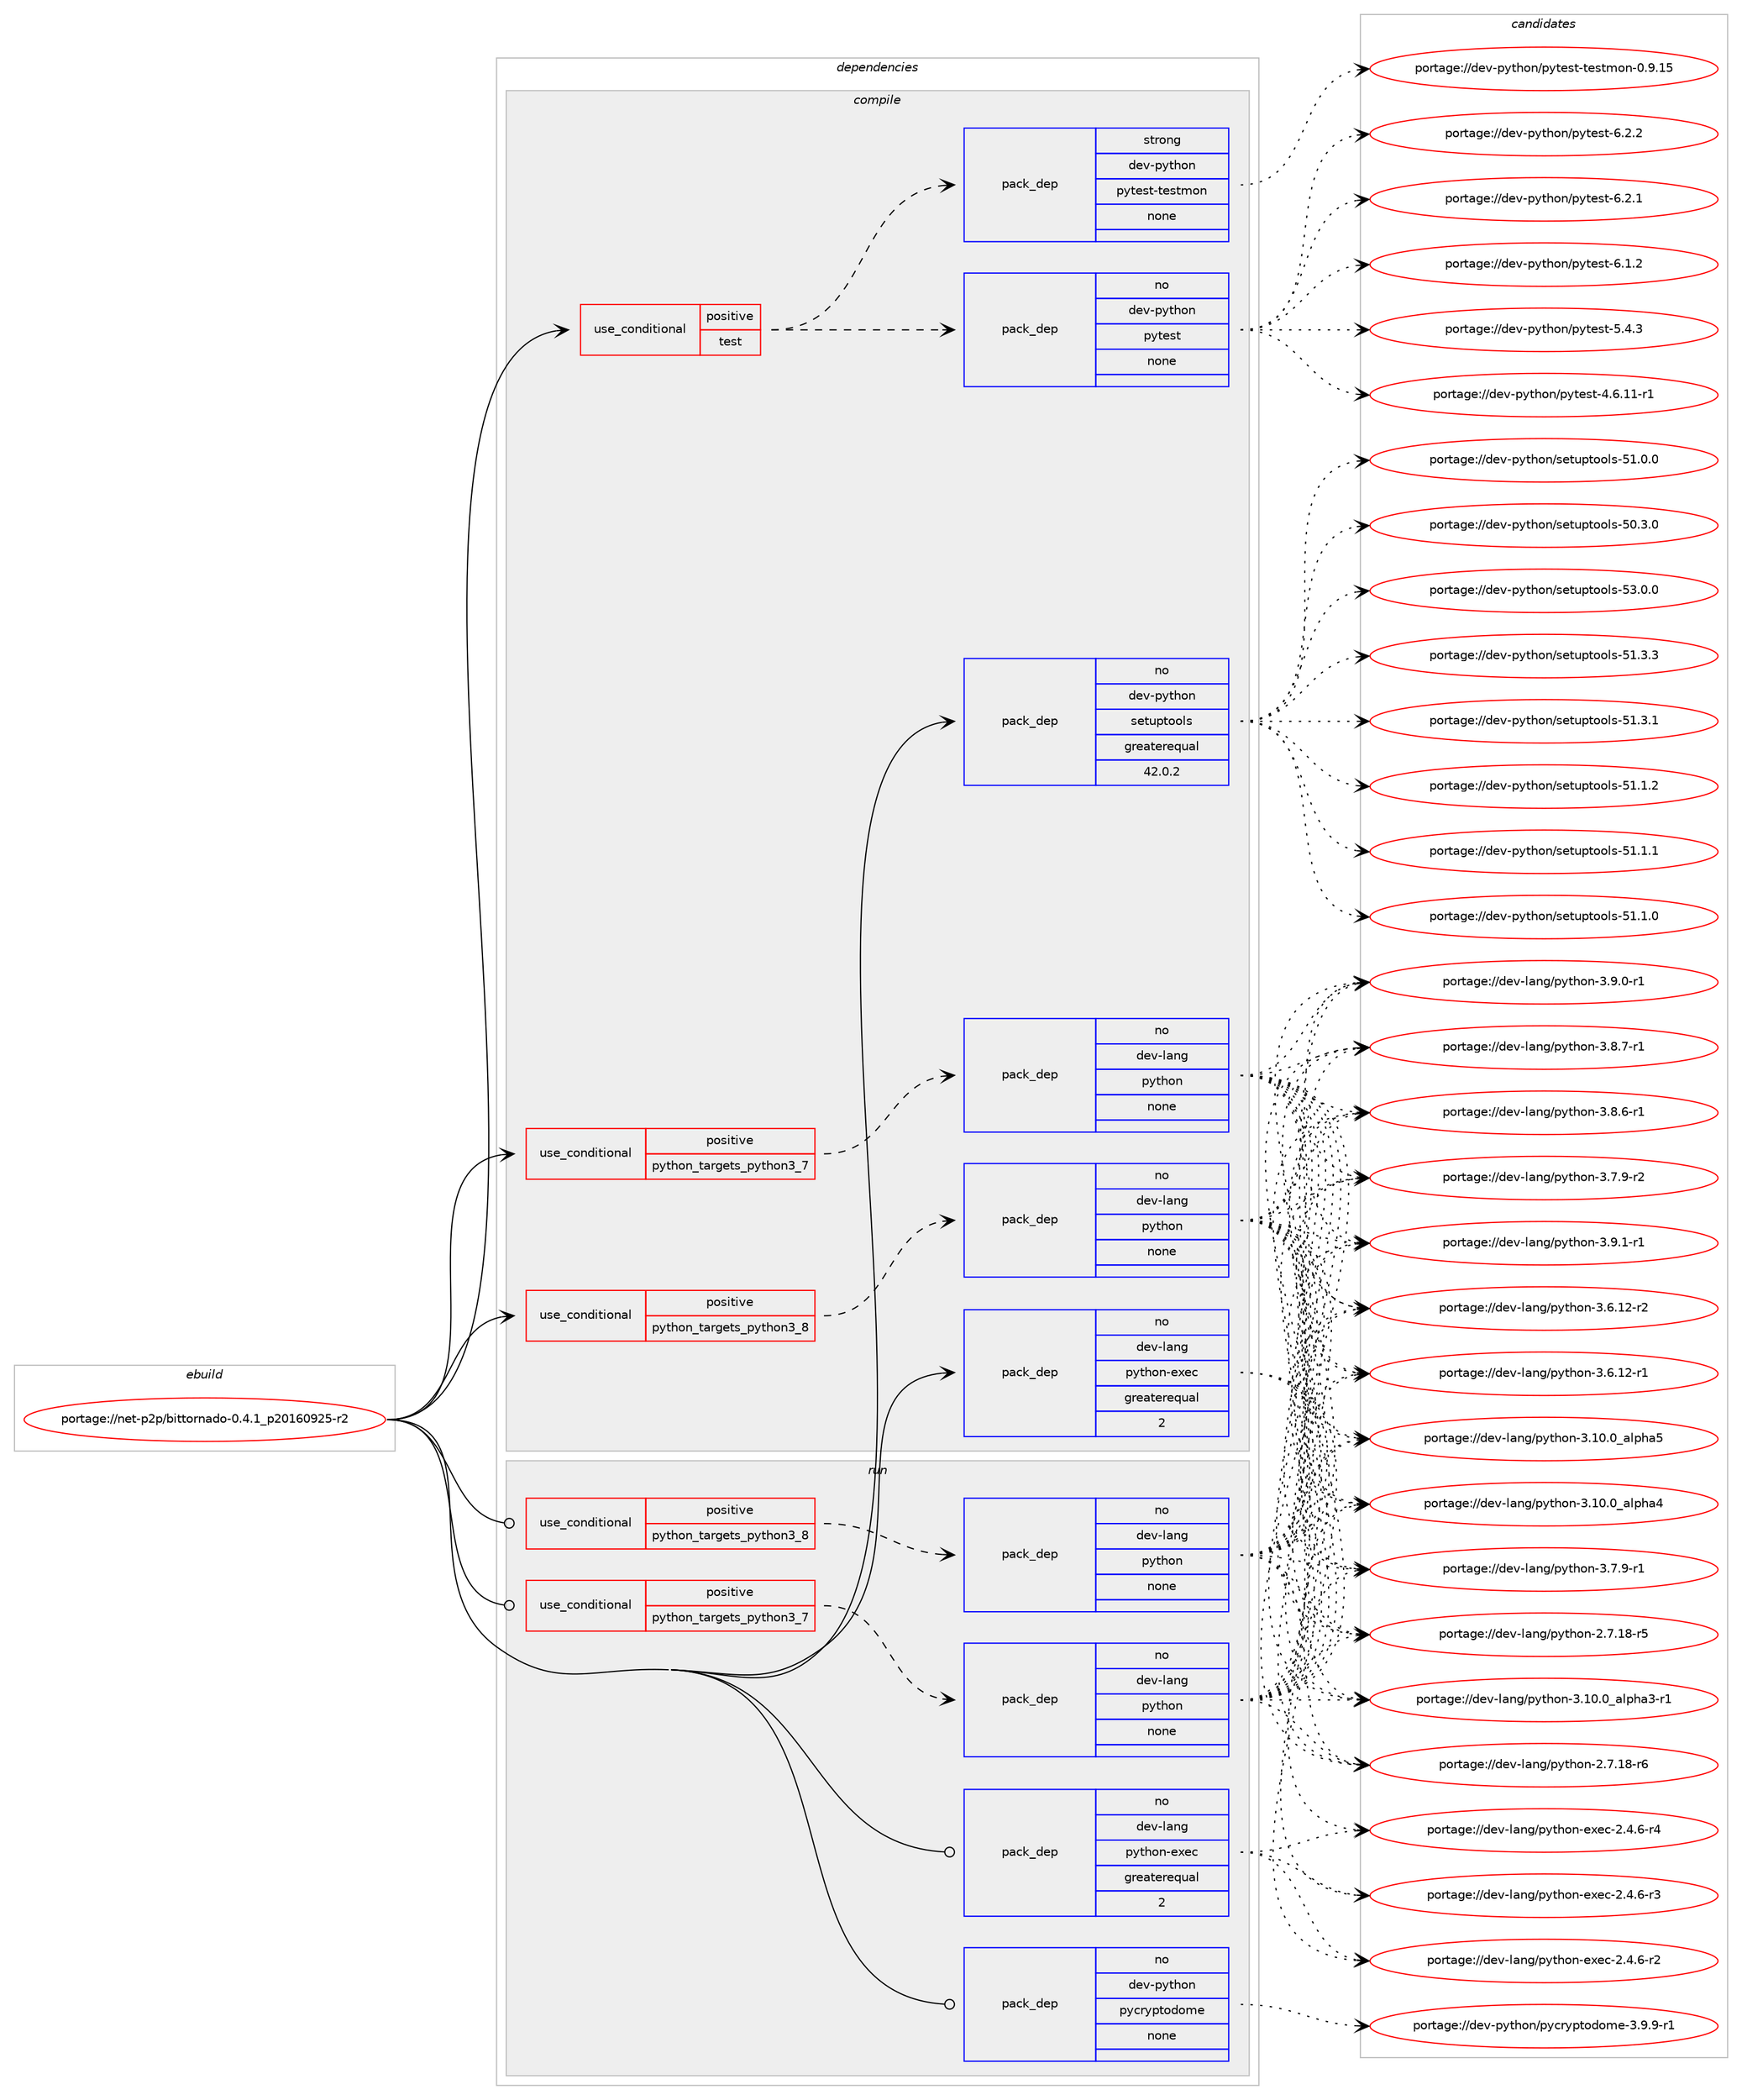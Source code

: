 digraph prolog {

# *************
# Graph options
# *************

newrank=true;
concentrate=true;
compound=true;
graph [rankdir=LR,fontname=Helvetica,fontsize=10,ranksep=1.5];#, ranksep=2.5, nodesep=0.2];
edge  [arrowhead=vee];
node  [fontname=Helvetica,fontsize=10];

# **********
# The ebuild
# **********

subgraph cluster_leftcol {
color=gray;
rank=same;
label=<<i>ebuild</i>>;
id [label="portage://net-p2p/bittornado-0.4.1_p20160925-r2", color=red, width=4, href="../net-p2p/bittornado-0.4.1_p20160925-r2.svg"];
}

# ****************
# The dependencies
# ****************

subgraph cluster_midcol {
color=gray;
label=<<i>dependencies</i>>;
subgraph cluster_compile {
fillcolor="#eeeeee";
style=filled;
label=<<i>compile</i>>;
subgraph cond6966 {
dependency22545 [label=<<TABLE BORDER="0" CELLBORDER="1" CELLSPACING="0" CELLPADDING="4"><TR><TD ROWSPAN="3" CELLPADDING="10">use_conditional</TD></TR><TR><TD>positive</TD></TR><TR><TD>python_targets_python3_7</TD></TR></TABLE>>, shape=none, color=red];
subgraph pack15407 {
dependency22546 [label=<<TABLE BORDER="0" CELLBORDER="1" CELLSPACING="0" CELLPADDING="4" WIDTH="220"><TR><TD ROWSPAN="6" CELLPADDING="30">pack_dep</TD></TR><TR><TD WIDTH="110">no</TD></TR><TR><TD>dev-lang</TD></TR><TR><TD>python</TD></TR><TR><TD>none</TD></TR><TR><TD></TD></TR></TABLE>>, shape=none, color=blue];
}
dependency22545:e -> dependency22546:w [weight=20,style="dashed",arrowhead="vee"];
}
id:e -> dependency22545:w [weight=20,style="solid",arrowhead="vee"];
subgraph cond6967 {
dependency22547 [label=<<TABLE BORDER="0" CELLBORDER="1" CELLSPACING="0" CELLPADDING="4"><TR><TD ROWSPAN="3" CELLPADDING="10">use_conditional</TD></TR><TR><TD>positive</TD></TR><TR><TD>python_targets_python3_8</TD></TR></TABLE>>, shape=none, color=red];
subgraph pack15408 {
dependency22548 [label=<<TABLE BORDER="0" CELLBORDER="1" CELLSPACING="0" CELLPADDING="4" WIDTH="220"><TR><TD ROWSPAN="6" CELLPADDING="30">pack_dep</TD></TR><TR><TD WIDTH="110">no</TD></TR><TR><TD>dev-lang</TD></TR><TR><TD>python</TD></TR><TR><TD>none</TD></TR><TR><TD></TD></TR></TABLE>>, shape=none, color=blue];
}
dependency22547:e -> dependency22548:w [weight=20,style="dashed",arrowhead="vee"];
}
id:e -> dependency22547:w [weight=20,style="solid",arrowhead="vee"];
subgraph cond6968 {
dependency22549 [label=<<TABLE BORDER="0" CELLBORDER="1" CELLSPACING="0" CELLPADDING="4"><TR><TD ROWSPAN="3" CELLPADDING="10">use_conditional</TD></TR><TR><TD>positive</TD></TR><TR><TD>test</TD></TR></TABLE>>, shape=none, color=red];
subgraph pack15409 {
dependency22550 [label=<<TABLE BORDER="0" CELLBORDER="1" CELLSPACING="0" CELLPADDING="4" WIDTH="220"><TR><TD ROWSPAN="6" CELLPADDING="30">pack_dep</TD></TR><TR><TD WIDTH="110">no</TD></TR><TR><TD>dev-python</TD></TR><TR><TD>pytest</TD></TR><TR><TD>none</TD></TR><TR><TD></TD></TR></TABLE>>, shape=none, color=blue];
}
dependency22549:e -> dependency22550:w [weight=20,style="dashed",arrowhead="vee"];
subgraph pack15410 {
dependency22551 [label=<<TABLE BORDER="0" CELLBORDER="1" CELLSPACING="0" CELLPADDING="4" WIDTH="220"><TR><TD ROWSPAN="6" CELLPADDING="30">pack_dep</TD></TR><TR><TD WIDTH="110">strong</TD></TR><TR><TD>dev-python</TD></TR><TR><TD>pytest-testmon</TD></TR><TR><TD>none</TD></TR><TR><TD></TD></TR></TABLE>>, shape=none, color=blue];
}
dependency22549:e -> dependency22551:w [weight=20,style="dashed",arrowhead="vee"];
}
id:e -> dependency22549:w [weight=20,style="solid",arrowhead="vee"];
subgraph pack15411 {
dependency22552 [label=<<TABLE BORDER="0" CELLBORDER="1" CELLSPACING="0" CELLPADDING="4" WIDTH="220"><TR><TD ROWSPAN="6" CELLPADDING="30">pack_dep</TD></TR><TR><TD WIDTH="110">no</TD></TR><TR><TD>dev-lang</TD></TR><TR><TD>python-exec</TD></TR><TR><TD>greaterequal</TD></TR><TR><TD>2</TD></TR></TABLE>>, shape=none, color=blue];
}
id:e -> dependency22552:w [weight=20,style="solid",arrowhead="vee"];
subgraph pack15412 {
dependency22553 [label=<<TABLE BORDER="0" CELLBORDER="1" CELLSPACING="0" CELLPADDING="4" WIDTH="220"><TR><TD ROWSPAN="6" CELLPADDING="30">pack_dep</TD></TR><TR><TD WIDTH="110">no</TD></TR><TR><TD>dev-python</TD></TR><TR><TD>setuptools</TD></TR><TR><TD>greaterequal</TD></TR><TR><TD>42.0.2</TD></TR></TABLE>>, shape=none, color=blue];
}
id:e -> dependency22553:w [weight=20,style="solid",arrowhead="vee"];
}
subgraph cluster_compileandrun {
fillcolor="#eeeeee";
style=filled;
label=<<i>compile and run</i>>;
}
subgraph cluster_run {
fillcolor="#eeeeee";
style=filled;
label=<<i>run</i>>;
subgraph cond6969 {
dependency22554 [label=<<TABLE BORDER="0" CELLBORDER="1" CELLSPACING="0" CELLPADDING="4"><TR><TD ROWSPAN="3" CELLPADDING="10">use_conditional</TD></TR><TR><TD>positive</TD></TR><TR><TD>python_targets_python3_7</TD></TR></TABLE>>, shape=none, color=red];
subgraph pack15413 {
dependency22555 [label=<<TABLE BORDER="0" CELLBORDER="1" CELLSPACING="0" CELLPADDING="4" WIDTH="220"><TR><TD ROWSPAN="6" CELLPADDING="30">pack_dep</TD></TR><TR><TD WIDTH="110">no</TD></TR><TR><TD>dev-lang</TD></TR><TR><TD>python</TD></TR><TR><TD>none</TD></TR><TR><TD></TD></TR></TABLE>>, shape=none, color=blue];
}
dependency22554:e -> dependency22555:w [weight=20,style="dashed",arrowhead="vee"];
}
id:e -> dependency22554:w [weight=20,style="solid",arrowhead="odot"];
subgraph cond6970 {
dependency22556 [label=<<TABLE BORDER="0" CELLBORDER="1" CELLSPACING="0" CELLPADDING="4"><TR><TD ROWSPAN="3" CELLPADDING="10">use_conditional</TD></TR><TR><TD>positive</TD></TR><TR><TD>python_targets_python3_8</TD></TR></TABLE>>, shape=none, color=red];
subgraph pack15414 {
dependency22557 [label=<<TABLE BORDER="0" CELLBORDER="1" CELLSPACING="0" CELLPADDING="4" WIDTH="220"><TR><TD ROWSPAN="6" CELLPADDING="30">pack_dep</TD></TR><TR><TD WIDTH="110">no</TD></TR><TR><TD>dev-lang</TD></TR><TR><TD>python</TD></TR><TR><TD>none</TD></TR><TR><TD></TD></TR></TABLE>>, shape=none, color=blue];
}
dependency22556:e -> dependency22557:w [weight=20,style="dashed",arrowhead="vee"];
}
id:e -> dependency22556:w [weight=20,style="solid",arrowhead="odot"];
subgraph pack15415 {
dependency22558 [label=<<TABLE BORDER="0" CELLBORDER="1" CELLSPACING="0" CELLPADDING="4" WIDTH="220"><TR><TD ROWSPAN="6" CELLPADDING="30">pack_dep</TD></TR><TR><TD WIDTH="110">no</TD></TR><TR><TD>dev-lang</TD></TR><TR><TD>python-exec</TD></TR><TR><TD>greaterequal</TD></TR><TR><TD>2</TD></TR></TABLE>>, shape=none, color=blue];
}
id:e -> dependency22558:w [weight=20,style="solid",arrowhead="odot"];
subgraph pack15416 {
dependency22559 [label=<<TABLE BORDER="0" CELLBORDER="1" CELLSPACING="0" CELLPADDING="4" WIDTH="220"><TR><TD ROWSPAN="6" CELLPADDING="30">pack_dep</TD></TR><TR><TD WIDTH="110">no</TD></TR><TR><TD>dev-python</TD></TR><TR><TD>pycryptodome</TD></TR><TR><TD>none</TD></TR><TR><TD></TD></TR></TABLE>>, shape=none, color=blue];
}
id:e -> dependency22559:w [weight=20,style="solid",arrowhead="odot"];
}
}

# **************
# The candidates
# **************

subgraph cluster_choices {
rank=same;
color=gray;
label=<<i>candidates</i>>;

subgraph choice15407 {
color=black;
nodesep=1;
choice1001011184510897110103471121211161041111104551465746494511449 [label="portage://dev-lang/python-3.9.1-r1", color=red, width=4,href="../dev-lang/python-3.9.1-r1.svg"];
choice1001011184510897110103471121211161041111104551465746484511449 [label="portage://dev-lang/python-3.9.0-r1", color=red, width=4,href="../dev-lang/python-3.9.0-r1.svg"];
choice1001011184510897110103471121211161041111104551465646554511449 [label="portage://dev-lang/python-3.8.7-r1", color=red, width=4,href="../dev-lang/python-3.8.7-r1.svg"];
choice1001011184510897110103471121211161041111104551465646544511449 [label="portage://dev-lang/python-3.8.6-r1", color=red, width=4,href="../dev-lang/python-3.8.6-r1.svg"];
choice1001011184510897110103471121211161041111104551465546574511450 [label="portage://dev-lang/python-3.7.9-r2", color=red, width=4,href="../dev-lang/python-3.7.9-r2.svg"];
choice1001011184510897110103471121211161041111104551465546574511449 [label="portage://dev-lang/python-3.7.9-r1", color=red, width=4,href="../dev-lang/python-3.7.9-r1.svg"];
choice100101118451089711010347112121116104111110455146544649504511450 [label="portage://dev-lang/python-3.6.12-r2", color=red, width=4,href="../dev-lang/python-3.6.12-r2.svg"];
choice100101118451089711010347112121116104111110455146544649504511449 [label="portage://dev-lang/python-3.6.12-r1", color=red, width=4,href="../dev-lang/python-3.6.12-r1.svg"];
choice1001011184510897110103471121211161041111104551464948464895971081121049753 [label="portage://dev-lang/python-3.10.0_alpha5", color=red, width=4,href="../dev-lang/python-3.10.0_alpha5.svg"];
choice1001011184510897110103471121211161041111104551464948464895971081121049752 [label="portage://dev-lang/python-3.10.0_alpha4", color=red, width=4,href="../dev-lang/python-3.10.0_alpha4.svg"];
choice10010111845108971101034711212111610411111045514649484648959710811210497514511449 [label="portage://dev-lang/python-3.10.0_alpha3-r1", color=red, width=4,href="../dev-lang/python-3.10.0_alpha3-r1.svg"];
choice100101118451089711010347112121116104111110455046554649564511454 [label="portage://dev-lang/python-2.7.18-r6", color=red, width=4,href="../dev-lang/python-2.7.18-r6.svg"];
choice100101118451089711010347112121116104111110455046554649564511453 [label="portage://dev-lang/python-2.7.18-r5", color=red, width=4,href="../dev-lang/python-2.7.18-r5.svg"];
dependency22546:e -> choice1001011184510897110103471121211161041111104551465746494511449:w [style=dotted,weight="100"];
dependency22546:e -> choice1001011184510897110103471121211161041111104551465746484511449:w [style=dotted,weight="100"];
dependency22546:e -> choice1001011184510897110103471121211161041111104551465646554511449:w [style=dotted,weight="100"];
dependency22546:e -> choice1001011184510897110103471121211161041111104551465646544511449:w [style=dotted,weight="100"];
dependency22546:e -> choice1001011184510897110103471121211161041111104551465546574511450:w [style=dotted,weight="100"];
dependency22546:e -> choice1001011184510897110103471121211161041111104551465546574511449:w [style=dotted,weight="100"];
dependency22546:e -> choice100101118451089711010347112121116104111110455146544649504511450:w [style=dotted,weight="100"];
dependency22546:e -> choice100101118451089711010347112121116104111110455146544649504511449:w [style=dotted,weight="100"];
dependency22546:e -> choice1001011184510897110103471121211161041111104551464948464895971081121049753:w [style=dotted,weight="100"];
dependency22546:e -> choice1001011184510897110103471121211161041111104551464948464895971081121049752:w [style=dotted,weight="100"];
dependency22546:e -> choice10010111845108971101034711212111610411111045514649484648959710811210497514511449:w [style=dotted,weight="100"];
dependency22546:e -> choice100101118451089711010347112121116104111110455046554649564511454:w [style=dotted,weight="100"];
dependency22546:e -> choice100101118451089711010347112121116104111110455046554649564511453:w [style=dotted,weight="100"];
}
subgraph choice15408 {
color=black;
nodesep=1;
choice1001011184510897110103471121211161041111104551465746494511449 [label="portage://dev-lang/python-3.9.1-r1", color=red, width=4,href="../dev-lang/python-3.9.1-r1.svg"];
choice1001011184510897110103471121211161041111104551465746484511449 [label="portage://dev-lang/python-3.9.0-r1", color=red, width=4,href="../dev-lang/python-3.9.0-r1.svg"];
choice1001011184510897110103471121211161041111104551465646554511449 [label="portage://dev-lang/python-3.8.7-r1", color=red, width=4,href="../dev-lang/python-3.8.7-r1.svg"];
choice1001011184510897110103471121211161041111104551465646544511449 [label="portage://dev-lang/python-3.8.6-r1", color=red, width=4,href="../dev-lang/python-3.8.6-r1.svg"];
choice1001011184510897110103471121211161041111104551465546574511450 [label="portage://dev-lang/python-3.7.9-r2", color=red, width=4,href="../dev-lang/python-3.7.9-r2.svg"];
choice1001011184510897110103471121211161041111104551465546574511449 [label="portage://dev-lang/python-3.7.9-r1", color=red, width=4,href="../dev-lang/python-3.7.9-r1.svg"];
choice100101118451089711010347112121116104111110455146544649504511450 [label="portage://dev-lang/python-3.6.12-r2", color=red, width=4,href="../dev-lang/python-3.6.12-r2.svg"];
choice100101118451089711010347112121116104111110455146544649504511449 [label="portage://dev-lang/python-3.6.12-r1", color=red, width=4,href="../dev-lang/python-3.6.12-r1.svg"];
choice1001011184510897110103471121211161041111104551464948464895971081121049753 [label="portage://dev-lang/python-3.10.0_alpha5", color=red, width=4,href="../dev-lang/python-3.10.0_alpha5.svg"];
choice1001011184510897110103471121211161041111104551464948464895971081121049752 [label="portage://dev-lang/python-3.10.0_alpha4", color=red, width=4,href="../dev-lang/python-3.10.0_alpha4.svg"];
choice10010111845108971101034711212111610411111045514649484648959710811210497514511449 [label="portage://dev-lang/python-3.10.0_alpha3-r1", color=red, width=4,href="../dev-lang/python-3.10.0_alpha3-r1.svg"];
choice100101118451089711010347112121116104111110455046554649564511454 [label="portage://dev-lang/python-2.7.18-r6", color=red, width=4,href="../dev-lang/python-2.7.18-r6.svg"];
choice100101118451089711010347112121116104111110455046554649564511453 [label="portage://dev-lang/python-2.7.18-r5", color=red, width=4,href="../dev-lang/python-2.7.18-r5.svg"];
dependency22548:e -> choice1001011184510897110103471121211161041111104551465746494511449:w [style=dotted,weight="100"];
dependency22548:e -> choice1001011184510897110103471121211161041111104551465746484511449:w [style=dotted,weight="100"];
dependency22548:e -> choice1001011184510897110103471121211161041111104551465646554511449:w [style=dotted,weight="100"];
dependency22548:e -> choice1001011184510897110103471121211161041111104551465646544511449:w [style=dotted,weight="100"];
dependency22548:e -> choice1001011184510897110103471121211161041111104551465546574511450:w [style=dotted,weight="100"];
dependency22548:e -> choice1001011184510897110103471121211161041111104551465546574511449:w [style=dotted,weight="100"];
dependency22548:e -> choice100101118451089711010347112121116104111110455146544649504511450:w [style=dotted,weight="100"];
dependency22548:e -> choice100101118451089711010347112121116104111110455146544649504511449:w [style=dotted,weight="100"];
dependency22548:e -> choice1001011184510897110103471121211161041111104551464948464895971081121049753:w [style=dotted,weight="100"];
dependency22548:e -> choice1001011184510897110103471121211161041111104551464948464895971081121049752:w [style=dotted,weight="100"];
dependency22548:e -> choice10010111845108971101034711212111610411111045514649484648959710811210497514511449:w [style=dotted,weight="100"];
dependency22548:e -> choice100101118451089711010347112121116104111110455046554649564511454:w [style=dotted,weight="100"];
dependency22548:e -> choice100101118451089711010347112121116104111110455046554649564511453:w [style=dotted,weight="100"];
}
subgraph choice15409 {
color=black;
nodesep=1;
choice1001011184511212111610411111047112121116101115116455446504650 [label="portage://dev-python/pytest-6.2.2", color=red, width=4,href="../dev-python/pytest-6.2.2.svg"];
choice1001011184511212111610411111047112121116101115116455446504649 [label="portage://dev-python/pytest-6.2.1", color=red, width=4,href="../dev-python/pytest-6.2.1.svg"];
choice1001011184511212111610411111047112121116101115116455446494650 [label="portage://dev-python/pytest-6.1.2", color=red, width=4,href="../dev-python/pytest-6.1.2.svg"];
choice1001011184511212111610411111047112121116101115116455346524651 [label="portage://dev-python/pytest-5.4.3", color=red, width=4,href="../dev-python/pytest-5.4.3.svg"];
choice1001011184511212111610411111047112121116101115116455246544649494511449 [label="portage://dev-python/pytest-4.6.11-r1", color=red, width=4,href="../dev-python/pytest-4.6.11-r1.svg"];
dependency22550:e -> choice1001011184511212111610411111047112121116101115116455446504650:w [style=dotted,weight="100"];
dependency22550:e -> choice1001011184511212111610411111047112121116101115116455446504649:w [style=dotted,weight="100"];
dependency22550:e -> choice1001011184511212111610411111047112121116101115116455446494650:w [style=dotted,weight="100"];
dependency22550:e -> choice1001011184511212111610411111047112121116101115116455346524651:w [style=dotted,weight="100"];
dependency22550:e -> choice1001011184511212111610411111047112121116101115116455246544649494511449:w [style=dotted,weight="100"];
}
subgraph choice15410 {
color=black;
nodesep=1;
choice10010111845112121116104111110471121211161011151164511610111511610911111045484657464953 [label="portage://dev-python/pytest-testmon-0.9.15", color=red, width=4,href="../dev-python/pytest-testmon-0.9.15.svg"];
dependency22551:e -> choice10010111845112121116104111110471121211161011151164511610111511610911111045484657464953:w [style=dotted,weight="100"];
}
subgraph choice15411 {
color=black;
nodesep=1;
choice10010111845108971101034711212111610411111045101120101994550465246544511452 [label="portage://dev-lang/python-exec-2.4.6-r4", color=red, width=4,href="../dev-lang/python-exec-2.4.6-r4.svg"];
choice10010111845108971101034711212111610411111045101120101994550465246544511451 [label="portage://dev-lang/python-exec-2.4.6-r3", color=red, width=4,href="../dev-lang/python-exec-2.4.6-r3.svg"];
choice10010111845108971101034711212111610411111045101120101994550465246544511450 [label="portage://dev-lang/python-exec-2.4.6-r2", color=red, width=4,href="../dev-lang/python-exec-2.4.6-r2.svg"];
dependency22552:e -> choice10010111845108971101034711212111610411111045101120101994550465246544511452:w [style=dotted,weight="100"];
dependency22552:e -> choice10010111845108971101034711212111610411111045101120101994550465246544511451:w [style=dotted,weight="100"];
dependency22552:e -> choice10010111845108971101034711212111610411111045101120101994550465246544511450:w [style=dotted,weight="100"];
}
subgraph choice15412 {
color=black;
nodesep=1;
choice100101118451121211161041111104711510111611711211611111110811545535146484648 [label="portage://dev-python/setuptools-53.0.0", color=red, width=4,href="../dev-python/setuptools-53.0.0.svg"];
choice100101118451121211161041111104711510111611711211611111110811545534946514651 [label="portage://dev-python/setuptools-51.3.3", color=red, width=4,href="../dev-python/setuptools-51.3.3.svg"];
choice100101118451121211161041111104711510111611711211611111110811545534946514649 [label="portage://dev-python/setuptools-51.3.1", color=red, width=4,href="../dev-python/setuptools-51.3.1.svg"];
choice100101118451121211161041111104711510111611711211611111110811545534946494650 [label="portage://dev-python/setuptools-51.1.2", color=red, width=4,href="../dev-python/setuptools-51.1.2.svg"];
choice100101118451121211161041111104711510111611711211611111110811545534946494649 [label="portage://dev-python/setuptools-51.1.1", color=red, width=4,href="../dev-python/setuptools-51.1.1.svg"];
choice100101118451121211161041111104711510111611711211611111110811545534946494648 [label="portage://dev-python/setuptools-51.1.0", color=red, width=4,href="../dev-python/setuptools-51.1.0.svg"];
choice100101118451121211161041111104711510111611711211611111110811545534946484648 [label="portage://dev-python/setuptools-51.0.0", color=red, width=4,href="../dev-python/setuptools-51.0.0.svg"];
choice100101118451121211161041111104711510111611711211611111110811545534846514648 [label="portage://dev-python/setuptools-50.3.0", color=red, width=4,href="../dev-python/setuptools-50.3.0.svg"];
dependency22553:e -> choice100101118451121211161041111104711510111611711211611111110811545535146484648:w [style=dotted,weight="100"];
dependency22553:e -> choice100101118451121211161041111104711510111611711211611111110811545534946514651:w [style=dotted,weight="100"];
dependency22553:e -> choice100101118451121211161041111104711510111611711211611111110811545534946514649:w [style=dotted,weight="100"];
dependency22553:e -> choice100101118451121211161041111104711510111611711211611111110811545534946494650:w [style=dotted,weight="100"];
dependency22553:e -> choice100101118451121211161041111104711510111611711211611111110811545534946494649:w [style=dotted,weight="100"];
dependency22553:e -> choice100101118451121211161041111104711510111611711211611111110811545534946494648:w [style=dotted,weight="100"];
dependency22553:e -> choice100101118451121211161041111104711510111611711211611111110811545534946484648:w [style=dotted,weight="100"];
dependency22553:e -> choice100101118451121211161041111104711510111611711211611111110811545534846514648:w [style=dotted,weight="100"];
}
subgraph choice15413 {
color=black;
nodesep=1;
choice1001011184510897110103471121211161041111104551465746494511449 [label="portage://dev-lang/python-3.9.1-r1", color=red, width=4,href="../dev-lang/python-3.9.1-r1.svg"];
choice1001011184510897110103471121211161041111104551465746484511449 [label="portage://dev-lang/python-3.9.0-r1", color=red, width=4,href="../dev-lang/python-3.9.0-r1.svg"];
choice1001011184510897110103471121211161041111104551465646554511449 [label="portage://dev-lang/python-3.8.7-r1", color=red, width=4,href="../dev-lang/python-3.8.7-r1.svg"];
choice1001011184510897110103471121211161041111104551465646544511449 [label="portage://dev-lang/python-3.8.6-r1", color=red, width=4,href="../dev-lang/python-3.8.6-r1.svg"];
choice1001011184510897110103471121211161041111104551465546574511450 [label="portage://dev-lang/python-3.7.9-r2", color=red, width=4,href="../dev-lang/python-3.7.9-r2.svg"];
choice1001011184510897110103471121211161041111104551465546574511449 [label="portage://dev-lang/python-3.7.9-r1", color=red, width=4,href="../dev-lang/python-3.7.9-r1.svg"];
choice100101118451089711010347112121116104111110455146544649504511450 [label="portage://dev-lang/python-3.6.12-r2", color=red, width=4,href="../dev-lang/python-3.6.12-r2.svg"];
choice100101118451089711010347112121116104111110455146544649504511449 [label="portage://dev-lang/python-3.6.12-r1", color=red, width=4,href="../dev-lang/python-3.6.12-r1.svg"];
choice1001011184510897110103471121211161041111104551464948464895971081121049753 [label="portage://dev-lang/python-3.10.0_alpha5", color=red, width=4,href="../dev-lang/python-3.10.0_alpha5.svg"];
choice1001011184510897110103471121211161041111104551464948464895971081121049752 [label="portage://dev-lang/python-3.10.0_alpha4", color=red, width=4,href="../dev-lang/python-3.10.0_alpha4.svg"];
choice10010111845108971101034711212111610411111045514649484648959710811210497514511449 [label="portage://dev-lang/python-3.10.0_alpha3-r1", color=red, width=4,href="../dev-lang/python-3.10.0_alpha3-r1.svg"];
choice100101118451089711010347112121116104111110455046554649564511454 [label="portage://dev-lang/python-2.7.18-r6", color=red, width=4,href="../dev-lang/python-2.7.18-r6.svg"];
choice100101118451089711010347112121116104111110455046554649564511453 [label="portage://dev-lang/python-2.7.18-r5", color=red, width=4,href="../dev-lang/python-2.7.18-r5.svg"];
dependency22555:e -> choice1001011184510897110103471121211161041111104551465746494511449:w [style=dotted,weight="100"];
dependency22555:e -> choice1001011184510897110103471121211161041111104551465746484511449:w [style=dotted,weight="100"];
dependency22555:e -> choice1001011184510897110103471121211161041111104551465646554511449:w [style=dotted,weight="100"];
dependency22555:e -> choice1001011184510897110103471121211161041111104551465646544511449:w [style=dotted,weight="100"];
dependency22555:e -> choice1001011184510897110103471121211161041111104551465546574511450:w [style=dotted,weight="100"];
dependency22555:e -> choice1001011184510897110103471121211161041111104551465546574511449:w [style=dotted,weight="100"];
dependency22555:e -> choice100101118451089711010347112121116104111110455146544649504511450:w [style=dotted,weight="100"];
dependency22555:e -> choice100101118451089711010347112121116104111110455146544649504511449:w [style=dotted,weight="100"];
dependency22555:e -> choice1001011184510897110103471121211161041111104551464948464895971081121049753:w [style=dotted,weight="100"];
dependency22555:e -> choice1001011184510897110103471121211161041111104551464948464895971081121049752:w [style=dotted,weight="100"];
dependency22555:e -> choice10010111845108971101034711212111610411111045514649484648959710811210497514511449:w [style=dotted,weight="100"];
dependency22555:e -> choice100101118451089711010347112121116104111110455046554649564511454:w [style=dotted,weight="100"];
dependency22555:e -> choice100101118451089711010347112121116104111110455046554649564511453:w [style=dotted,weight="100"];
}
subgraph choice15414 {
color=black;
nodesep=1;
choice1001011184510897110103471121211161041111104551465746494511449 [label="portage://dev-lang/python-3.9.1-r1", color=red, width=4,href="../dev-lang/python-3.9.1-r1.svg"];
choice1001011184510897110103471121211161041111104551465746484511449 [label="portage://dev-lang/python-3.9.0-r1", color=red, width=4,href="../dev-lang/python-3.9.0-r1.svg"];
choice1001011184510897110103471121211161041111104551465646554511449 [label="portage://dev-lang/python-3.8.7-r1", color=red, width=4,href="../dev-lang/python-3.8.7-r1.svg"];
choice1001011184510897110103471121211161041111104551465646544511449 [label="portage://dev-lang/python-3.8.6-r1", color=red, width=4,href="../dev-lang/python-3.8.6-r1.svg"];
choice1001011184510897110103471121211161041111104551465546574511450 [label="portage://dev-lang/python-3.7.9-r2", color=red, width=4,href="../dev-lang/python-3.7.9-r2.svg"];
choice1001011184510897110103471121211161041111104551465546574511449 [label="portage://dev-lang/python-3.7.9-r1", color=red, width=4,href="../dev-lang/python-3.7.9-r1.svg"];
choice100101118451089711010347112121116104111110455146544649504511450 [label="portage://dev-lang/python-3.6.12-r2", color=red, width=4,href="../dev-lang/python-3.6.12-r2.svg"];
choice100101118451089711010347112121116104111110455146544649504511449 [label="portage://dev-lang/python-3.6.12-r1", color=red, width=4,href="../dev-lang/python-3.6.12-r1.svg"];
choice1001011184510897110103471121211161041111104551464948464895971081121049753 [label="portage://dev-lang/python-3.10.0_alpha5", color=red, width=4,href="../dev-lang/python-3.10.0_alpha5.svg"];
choice1001011184510897110103471121211161041111104551464948464895971081121049752 [label="portage://dev-lang/python-3.10.0_alpha4", color=red, width=4,href="../dev-lang/python-3.10.0_alpha4.svg"];
choice10010111845108971101034711212111610411111045514649484648959710811210497514511449 [label="portage://dev-lang/python-3.10.0_alpha3-r1", color=red, width=4,href="../dev-lang/python-3.10.0_alpha3-r1.svg"];
choice100101118451089711010347112121116104111110455046554649564511454 [label="portage://dev-lang/python-2.7.18-r6", color=red, width=4,href="../dev-lang/python-2.7.18-r6.svg"];
choice100101118451089711010347112121116104111110455046554649564511453 [label="portage://dev-lang/python-2.7.18-r5", color=red, width=4,href="../dev-lang/python-2.7.18-r5.svg"];
dependency22557:e -> choice1001011184510897110103471121211161041111104551465746494511449:w [style=dotted,weight="100"];
dependency22557:e -> choice1001011184510897110103471121211161041111104551465746484511449:w [style=dotted,weight="100"];
dependency22557:e -> choice1001011184510897110103471121211161041111104551465646554511449:w [style=dotted,weight="100"];
dependency22557:e -> choice1001011184510897110103471121211161041111104551465646544511449:w [style=dotted,weight="100"];
dependency22557:e -> choice1001011184510897110103471121211161041111104551465546574511450:w [style=dotted,weight="100"];
dependency22557:e -> choice1001011184510897110103471121211161041111104551465546574511449:w [style=dotted,weight="100"];
dependency22557:e -> choice100101118451089711010347112121116104111110455146544649504511450:w [style=dotted,weight="100"];
dependency22557:e -> choice100101118451089711010347112121116104111110455146544649504511449:w [style=dotted,weight="100"];
dependency22557:e -> choice1001011184510897110103471121211161041111104551464948464895971081121049753:w [style=dotted,weight="100"];
dependency22557:e -> choice1001011184510897110103471121211161041111104551464948464895971081121049752:w [style=dotted,weight="100"];
dependency22557:e -> choice10010111845108971101034711212111610411111045514649484648959710811210497514511449:w [style=dotted,weight="100"];
dependency22557:e -> choice100101118451089711010347112121116104111110455046554649564511454:w [style=dotted,weight="100"];
dependency22557:e -> choice100101118451089711010347112121116104111110455046554649564511453:w [style=dotted,weight="100"];
}
subgraph choice15415 {
color=black;
nodesep=1;
choice10010111845108971101034711212111610411111045101120101994550465246544511452 [label="portage://dev-lang/python-exec-2.4.6-r4", color=red, width=4,href="../dev-lang/python-exec-2.4.6-r4.svg"];
choice10010111845108971101034711212111610411111045101120101994550465246544511451 [label="portage://dev-lang/python-exec-2.4.6-r3", color=red, width=4,href="../dev-lang/python-exec-2.4.6-r3.svg"];
choice10010111845108971101034711212111610411111045101120101994550465246544511450 [label="portage://dev-lang/python-exec-2.4.6-r2", color=red, width=4,href="../dev-lang/python-exec-2.4.6-r2.svg"];
dependency22558:e -> choice10010111845108971101034711212111610411111045101120101994550465246544511452:w [style=dotted,weight="100"];
dependency22558:e -> choice10010111845108971101034711212111610411111045101120101994550465246544511451:w [style=dotted,weight="100"];
dependency22558:e -> choice10010111845108971101034711212111610411111045101120101994550465246544511450:w [style=dotted,weight="100"];
}
subgraph choice15416 {
color=black;
nodesep=1;
choice1001011184511212111610411111047112121991141211121161111001111091014551465746574511449 [label="portage://dev-python/pycryptodome-3.9.9-r1", color=red, width=4,href="../dev-python/pycryptodome-3.9.9-r1.svg"];
dependency22559:e -> choice1001011184511212111610411111047112121991141211121161111001111091014551465746574511449:w [style=dotted,weight="100"];
}
}

}

